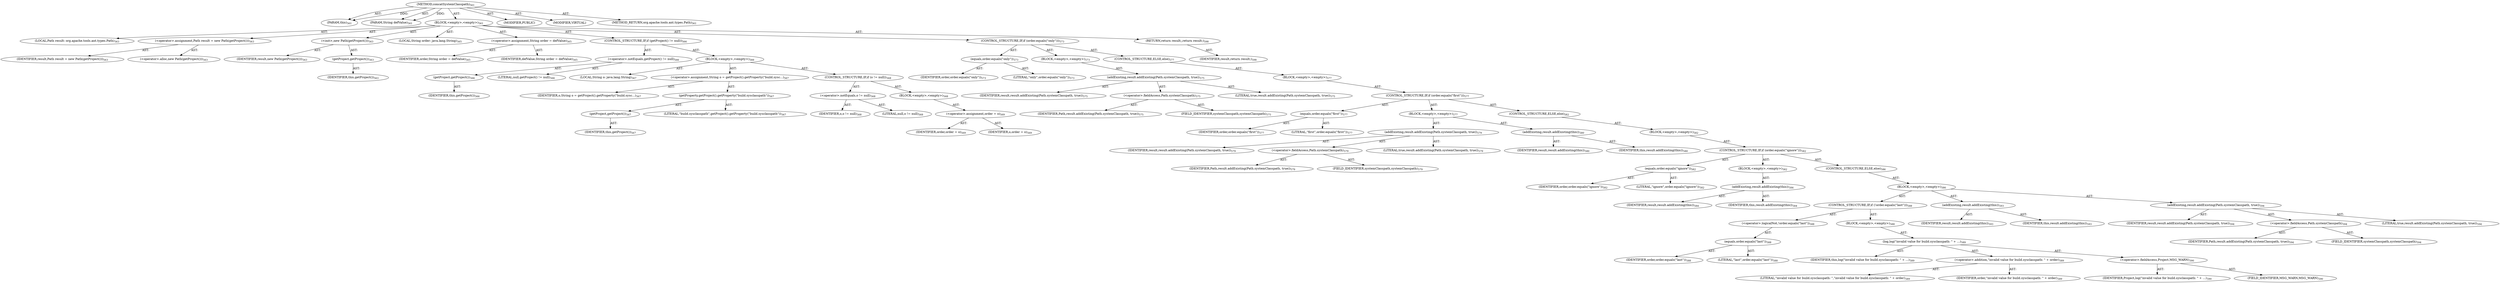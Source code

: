 digraph "concatSystemClasspath" {  
"111669149726" [label = <(METHOD,concatSystemClasspath)<SUB>561</SUB>> ]
"115964117011" [label = <(PARAM,this)<SUB>561</SUB>> ]
"115964117050" [label = <(PARAM,String defValue)<SUB>561</SUB>> ]
"25769803868" [label = <(BLOCK,&lt;empty&gt;,&lt;empty&gt;)<SUB>561</SUB>> ]
"94489280565" [label = <(LOCAL,Path result: org.apache.tools.ant.types.Path)<SUB>563</SUB>> ]
"30064771439" [label = <(&lt;operator&gt;.assignment,Path result = new Path(getProject()))<SUB>563</SUB>> ]
"68719477104" [label = <(IDENTIFIER,result,Path result = new Path(getProject()))<SUB>563</SUB>> ]
"30064771440" [label = <(&lt;operator&gt;.alloc,new Path(getProject()))<SUB>563</SUB>> ]
"30064771441" [label = <(&lt;init&gt;,new Path(getProject()))<SUB>563</SUB>> ]
"68719477105" [label = <(IDENTIFIER,result,new Path(getProject()))<SUB>563</SUB>> ]
"30064771442" [label = <(getProject,getProject())<SUB>563</SUB>> ]
"68719476787" [label = <(IDENTIFIER,this,getProject())<SUB>563</SUB>> ]
"94489280566" [label = <(LOCAL,String order: java.lang.String)<SUB>565</SUB>> ]
"30064771443" [label = <(&lt;operator&gt;.assignment,String order = defValue)<SUB>565</SUB>> ]
"68719477106" [label = <(IDENTIFIER,order,String order = defValue)<SUB>565</SUB>> ]
"68719477107" [label = <(IDENTIFIER,defValue,String order = defValue)<SUB>565</SUB>> ]
"47244640314" [label = <(CONTROL_STRUCTURE,IF,if (getProject() != null))<SUB>566</SUB>> ]
"30064771444" [label = <(&lt;operator&gt;.notEquals,getProject() != null)<SUB>566</SUB>> ]
"30064771445" [label = <(getProject,getProject())<SUB>566</SUB>> ]
"68719476788" [label = <(IDENTIFIER,this,getProject())<SUB>566</SUB>> ]
"90194313262" [label = <(LITERAL,null,getProject() != null)<SUB>566</SUB>> ]
"25769803869" [label = <(BLOCK,&lt;empty&gt;,&lt;empty&gt;)<SUB>566</SUB>> ]
"94489280567" [label = <(LOCAL,String o: java.lang.String)<SUB>567</SUB>> ]
"30064771446" [label = <(&lt;operator&gt;.assignment,String o = getProject().getProperty(&quot;build.sysc...)<SUB>567</SUB>> ]
"68719477108" [label = <(IDENTIFIER,o,String o = getProject().getProperty(&quot;build.sysc...)<SUB>567</SUB>> ]
"30064771447" [label = <(getProperty,getProject().getProperty(&quot;build.sysclasspath&quot;))<SUB>567</SUB>> ]
"30064771448" [label = <(getProject,getProject())<SUB>567</SUB>> ]
"68719476789" [label = <(IDENTIFIER,this,getProject())<SUB>567</SUB>> ]
"90194313263" [label = <(LITERAL,&quot;build.sysclasspath&quot;,getProject().getProperty(&quot;build.sysclasspath&quot;))<SUB>567</SUB>> ]
"47244640315" [label = <(CONTROL_STRUCTURE,IF,if (o != null))<SUB>568</SUB>> ]
"30064771449" [label = <(&lt;operator&gt;.notEquals,o != null)<SUB>568</SUB>> ]
"68719477109" [label = <(IDENTIFIER,o,o != null)<SUB>568</SUB>> ]
"90194313264" [label = <(LITERAL,null,o != null)<SUB>568</SUB>> ]
"25769803870" [label = <(BLOCK,&lt;empty&gt;,&lt;empty&gt;)<SUB>568</SUB>> ]
"30064771450" [label = <(&lt;operator&gt;.assignment,order = o)<SUB>569</SUB>> ]
"68719477110" [label = <(IDENTIFIER,order,order = o)<SUB>569</SUB>> ]
"68719477111" [label = <(IDENTIFIER,o,order = o)<SUB>569</SUB>> ]
"47244640316" [label = <(CONTROL_STRUCTURE,IF,if (order.equals(&quot;only&quot;)))<SUB>573</SUB>> ]
"30064771451" [label = <(equals,order.equals(&quot;only&quot;))<SUB>573</SUB>> ]
"68719477112" [label = <(IDENTIFIER,order,order.equals(&quot;only&quot;))<SUB>573</SUB>> ]
"90194313265" [label = <(LITERAL,&quot;only&quot;,order.equals(&quot;only&quot;))<SUB>573</SUB>> ]
"25769803871" [label = <(BLOCK,&lt;empty&gt;,&lt;empty&gt;)<SUB>573</SUB>> ]
"30064771452" [label = <(addExisting,result.addExisting(Path.systemClasspath, true))<SUB>575</SUB>> ]
"68719477113" [label = <(IDENTIFIER,result,result.addExisting(Path.systemClasspath, true))<SUB>575</SUB>> ]
"30064771453" [label = <(&lt;operator&gt;.fieldAccess,Path.systemClasspath)<SUB>575</SUB>> ]
"68719477114" [label = <(IDENTIFIER,Path,result.addExisting(Path.systemClasspath, true))<SUB>575</SUB>> ]
"55834574882" [label = <(FIELD_IDENTIFIER,systemClasspath,systemClasspath)<SUB>575</SUB>> ]
"90194313266" [label = <(LITERAL,true,result.addExisting(Path.systemClasspath, true))<SUB>575</SUB>> ]
"47244640317" [label = <(CONTROL_STRUCTURE,ELSE,else)<SUB>577</SUB>> ]
"25769803872" [label = <(BLOCK,&lt;empty&gt;,&lt;empty&gt;)<SUB>577</SUB>> ]
"47244640318" [label = <(CONTROL_STRUCTURE,IF,if (order.equals(&quot;first&quot;)))<SUB>577</SUB>> ]
"30064771454" [label = <(equals,order.equals(&quot;first&quot;))<SUB>577</SUB>> ]
"68719477115" [label = <(IDENTIFIER,order,order.equals(&quot;first&quot;))<SUB>577</SUB>> ]
"90194313267" [label = <(LITERAL,&quot;first&quot;,order.equals(&quot;first&quot;))<SUB>577</SUB>> ]
"25769803873" [label = <(BLOCK,&lt;empty&gt;,&lt;empty&gt;)<SUB>577</SUB>> ]
"30064771455" [label = <(addExisting,result.addExisting(Path.systemClasspath, true))<SUB>579</SUB>> ]
"68719477116" [label = <(IDENTIFIER,result,result.addExisting(Path.systemClasspath, true))<SUB>579</SUB>> ]
"30064771456" [label = <(&lt;operator&gt;.fieldAccess,Path.systemClasspath)<SUB>579</SUB>> ]
"68719477117" [label = <(IDENTIFIER,Path,result.addExisting(Path.systemClasspath, true))<SUB>579</SUB>> ]
"55834574883" [label = <(FIELD_IDENTIFIER,systemClasspath,systemClasspath)<SUB>579</SUB>> ]
"90194313268" [label = <(LITERAL,true,result.addExisting(Path.systemClasspath, true))<SUB>579</SUB>> ]
"30064771457" [label = <(addExisting,result.addExisting(this))<SUB>580</SUB>> ]
"68719477118" [label = <(IDENTIFIER,result,result.addExisting(this))<SUB>580</SUB>> ]
"68719476790" [label = <(IDENTIFIER,this,result.addExisting(this))<SUB>580</SUB>> ]
"47244640319" [label = <(CONTROL_STRUCTURE,ELSE,else)<SUB>582</SUB>> ]
"25769803874" [label = <(BLOCK,&lt;empty&gt;,&lt;empty&gt;)<SUB>582</SUB>> ]
"47244640320" [label = <(CONTROL_STRUCTURE,IF,if (order.equals(&quot;ignore&quot;)))<SUB>582</SUB>> ]
"30064771458" [label = <(equals,order.equals(&quot;ignore&quot;))<SUB>582</SUB>> ]
"68719477119" [label = <(IDENTIFIER,order,order.equals(&quot;ignore&quot;))<SUB>582</SUB>> ]
"90194313269" [label = <(LITERAL,&quot;ignore&quot;,order.equals(&quot;ignore&quot;))<SUB>582</SUB>> ]
"25769803875" [label = <(BLOCK,&lt;empty&gt;,&lt;empty&gt;)<SUB>582</SUB>> ]
"30064771459" [label = <(addExisting,result.addExisting(this))<SUB>584</SUB>> ]
"68719477120" [label = <(IDENTIFIER,result,result.addExisting(this))<SUB>584</SUB>> ]
"68719476791" [label = <(IDENTIFIER,this,result.addExisting(this))<SUB>584</SUB>> ]
"47244640321" [label = <(CONTROL_STRUCTURE,ELSE,else)<SUB>586</SUB>> ]
"25769803876" [label = <(BLOCK,&lt;empty&gt;,&lt;empty&gt;)<SUB>586</SUB>> ]
"47244640322" [label = <(CONTROL_STRUCTURE,IF,if (!order.equals(&quot;last&quot;)))<SUB>588</SUB>> ]
"30064771460" [label = <(&lt;operator&gt;.logicalNot,!order.equals(&quot;last&quot;))<SUB>588</SUB>> ]
"30064771461" [label = <(equals,order.equals(&quot;last&quot;))<SUB>588</SUB>> ]
"68719477121" [label = <(IDENTIFIER,order,order.equals(&quot;last&quot;))<SUB>588</SUB>> ]
"90194313270" [label = <(LITERAL,&quot;last&quot;,order.equals(&quot;last&quot;))<SUB>588</SUB>> ]
"25769803877" [label = <(BLOCK,&lt;empty&gt;,&lt;empty&gt;)<SUB>588</SUB>> ]
"30064771462" [label = <(log,log(&quot;invalid value for build.sysclasspath: &quot; + ...)<SUB>589</SUB>> ]
"68719476792" [label = <(IDENTIFIER,this,log(&quot;invalid value for build.sysclasspath: &quot; + ...)<SUB>589</SUB>> ]
"30064771463" [label = <(&lt;operator&gt;.addition,&quot;invalid value for build.sysclasspath: &quot; + order)<SUB>589</SUB>> ]
"90194313271" [label = <(LITERAL,&quot;invalid value for build.sysclasspath: &quot;,&quot;invalid value for build.sysclasspath: &quot; + order)<SUB>589</SUB>> ]
"68719477122" [label = <(IDENTIFIER,order,&quot;invalid value for build.sysclasspath: &quot; + order)<SUB>589</SUB>> ]
"30064771464" [label = <(&lt;operator&gt;.fieldAccess,Project.MSG_WARN)<SUB>590</SUB>> ]
"68719477123" [label = <(IDENTIFIER,Project,log(&quot;invalid value for build.sysclasspath: &quot; + ...)<SUB>590</SUB>> ]
"55834574884" [label = <(FIELD_IDENTIFIER,MSG_WARN,MSG_WARN)<SUB>590</SUB>> ]
"30064771465" [label = <(addExisting,result.addExisting(this))<SUB>593</SUB>> ]
"68719477124" [label = <(IDENTIFIER,result,result.addExisting(this))<SUB>593</SUB>> ]
"68719476793" [label = <(IDENTIFIER,this,result.addExisting(this))<SUB>593</SUB>> ]
"30064771466" [label = <(addExisting,result.addExisting(Path.systemClasspath, true))<SUB>594</SUB>> ]
"68719477125" [label = <(IDENTIFIER,result,result.addExisting(Path.systemClasspath, true))<SUB>594</SUB>> ]
"30064771467" [label = <(&lt;operator&gt;.fieldAccess,Path.systemClasspath)<SUB>594</SUB>> ]
"68719477126" [label = <(IDENTIFIER,Path,result.addExisting(Path.systemClasspath, true))<SUB>594</SUB>> ]
"55834574885" [label = <(FIELD_IDENTIFIER,systemClasspath,systemClasspath)<SUB>594</SUB>> ]
"90194313272" [label = <(LITERAL,true,result.addExisting(Path.systemClasspath, true))<SUB>594</SUB>> ]
"146028888083" [label = <(RETURN,return result;,return result;)<SUB>598</SUB>> ]
"68719477127" [label = <(IDENTIFIER,result,return result;)<SUB>598</SUB>> ]
"133143986241" [label = <(MODIFIER,PUBLIC)> ]
"133143986242" [label = <(MODIFIER,VIRTUAL)> ]
"128849018910" [label = <(METHOD_RETURN,org.apache.tools.ant.types.Path)<SUB>561</SUB>> ]
  "111669149726" -> "115964117011"  [ label = "AST: "] 
  "111669149726" -> "115964117050"  [ label = "AST: "] 
  "111669149726" -> "25769803868"  [ label = "AST: "] 
  "111669149726" -> "133143986241"  [ label = "AST: "] 
  "111669149726" -> "133143986242"  [ label = "AST: "] 
  "111669149726" -> "128849018910"  [ label = "AST: "] 
  "25769803868" -> "94489280565"  [ label = "AST: "] 
  "25769803868" -> "30064771439"  [ label = "AST: "] 
  "25769803868" -> "30064771441"  [ label = "AST: "] 
  "25769803868" -> "94489280566"  [ label = "AST: "] 
  "25769803868" -> "30064771443"  [ label = "AST: "] 
  "25769803868" -> "47244640314"  [ label = "AST: "] 
  "25769803868" -> "47244640316"  [ label = "AST: "] 
  "25769803868" -> "146028888083"  [ label = "AST: "] 
  "30064771439" -> "68719477104"  [ label = "AST: "] 
  "30064771439" -> "30064771440"  [ label = "AST: "] 
  "30064771441" -> "68719477105"  [ label = "AST: "] 
  "30064771441" -> "30064771442"  [ label = "AST: "] 
  "30064771442" -> "68719476787"  [ label = "AST: "] 
  "30064771443" -> "68719477106"  [ label = "AST: "] 
  "30064771443" -> "68719477107"  [ label = "AST: "] 
  "47244640314" -> "30064771444"  [ label = "AST: "] 
  "47244640314" -> "25769803869"  [ label = "AST: "] 
  "30064771444" -> "30064771445"  [ label = "AST: "] 
  "30064771444" -> "90194313262"  [ label = "AST: "] 
  "30064771445" -> "68719476788"  [ label = "AST: "] 
  "25769803869" -> "94489280567"  [ label = "AST: "] 
  "25769803869" -> "30064771446"  [ label = "AST: "] 
  "25769803869" -> "47244640315"  [ label = "AST: "] 
  "30064771446" -> "68719477108"  [ label = "AST: "] 
  "30064771446" -> "30064771447"  [ label = "AST: "] 
  "30064771447" -> "30064771448"  [ label = "AST: "] 
  "30064771447" -> "90194313263"  [ label = "AST: "] 
  "30064771448" -> "68719476789"  [ label = "AST: "] 
  "47244640315" -> "30064771449"  [ label = "AST: "] 
  "47244640315" -> "25769803870"  [ label = "AST: "] 
  "30064771449" -> "68719477109"  [ label = "AST: "] 
  "30064771449" -> "90194313264"  [ label = "AST: "] 
  "25769803870" -> "30064771450"  [ label = "AST: "] 
  "30064771450" -> "68719477110"  [ label = "AST: "] 
  "30064771450" -> "68719477111"  [ label = "AST: "] 
  "47244640316" -> "30064771451"  [ label = "AST: "] 
  "47244640316" -> "25769803871"  [ label = "AST: "] 
  "47244640316" -> "47244640317"  [ label = "AST: "] 
  "30064771451" -> "68719477112"  [ label = "AST: "] 
  "30064771451" -> "90194313265"  [ label = "AST: "] 
  "25769803871" -> "30064771452"  [ label = "AST: "] 
  "30064771452" -> "68719477113"  [ label = "AST: "] 
  "30064771452" -> "30064771453"  [ label = "AST: "] 
  "30064771452" -> "90194313266"  [ label = "AST: "] 
  "30064771453" -> "68719477114"  [ label = "AST: "] 
  "30064771453" -> "55834574882"  [ label = "AST: "] 
  "47244640317" -> "25769803872"  [ label = "AST: "] 
  "25769803872" -> "47244640318"  [ label = "AST: "] 
  "47244640318" -> "30064771454"  [ label = "AST: "] 
  "47244640318" -> "25769803873"  [ label = "AST: "] 
  "47244640318" -> "47244640319"  [ label = "AST: "] 
  "30064771454" -> "68719477115"  [ label = "AST: "] 
  "30064771454" -> "90194313267"  [ label = "AST: "] 
  "25769803873" -> "30064771455"  [ label = "AST: "] 
  "25769803873" -> "30064771457"  [ label = "AST: "] 
  "30064771455" -> "68719477116"  [ label = "AST: "] 
  "30064771455" -> "30064771456"  [ label = "AST: "] 
  "30064771455" -> "90194313268"  [ label = "AST: "] 
  "30064771456" -> "68719477117"  [ label = "AST: "] 
  "30064771456" -> "55834574883"  [ label = "AST: "] 
  "30064771457" -> "68719477118"  [ label = "AST: "] 
  "30064771457" -> "68719476790"  [ label = "AST: "] 
  "47244640319" -> "25769803874"  [ label = "AST: "] 
  "25769803874" -> "47244640320"  [ label = "AST: "] 
  "47244640320" -> "30064771458"  [ label = "AST: "] 
  "47244640320" -> "25769803875"  [ label = "AST: "] 
  "47244640320" -> "47244640321"  [ label = "AST: "] 
  "30064771458" -> "68719477119"  [ label = "AST: "] 
  "30064771458" -> "90194313269"  [ label = "AST: "] 
  "25769803875" -> "30064771459"  [ label = "AST: "] 
  "30064771459" -> "68719477120"  [ label = "AST: "] 
  "30064771459" -> "68719476791"  [ label = "AST: "] 
  "47244640321" -> "25769803876"  [ label = "AST: "] 
  "25769803876" -> "47244640322"  [ label = "AST: "] 
  "25769803876" -> "30064771465"  [ label = "AST: "] 
  "25769803876" -> "30064771466"  [ label = "AST: "] 
  "47244640322" -> "30064771460"  [ label = "AST: "] 
  "47244640322" -> "25769803877"  [ label = "AST: "] 
  "30064771460" -> "30064771461"  [ label = "AST: "] 
  "30064771461" -> "68719477121"  [ label = "AST: "] 
  "30064771461" -> "90194313270"  [ label = "AST: "] 
  "25769803877" -> "30064771462"  [ label = "AST: "] 
  "30064771462" -> "68719476792"  [ label = "AST: "] 
  "30064771462" -> "30064771463"  [ label = "AST: "] 
  "30064771462" -> "30064771464"  [ label = "AST: "] 
  "30064771463" -> "90194313271"  [ label = "AST: "] 
  "30064771463" -> "68719477122"  [ label = "AST: "] 
  "30064771464" -> "68719477123"  [ label = "AST: "] 
  "30064771464" -> "55834574884"  [ label = "AST: "] 
  "30064771465" -> "68719477124"  [ label = "AST: "] 
  "30064771465" -> "68719476793"  [ label = "AST: "] 
  "30064771466" -> "68719477125"  [ label = "AST: "] 
  "30064771466" -> "30064771467"  [ label = "AST: "] 
  "30064771466" -> "90194313272"  [ label = "AST: "] 
  "30064771467" -> "68719477126"  [ label = "AST: "] 
  "30064771467" -> "55834574885"  [ label = "AST: "] 
  "146028888083" -> "68719477127"  [ label = "AST: "] 
  "111669149726" -> "115964117011"  [ label = "DDG: "] 
  "111669149726" -> "115964117050"  [ label = "DDG: "] 
}
